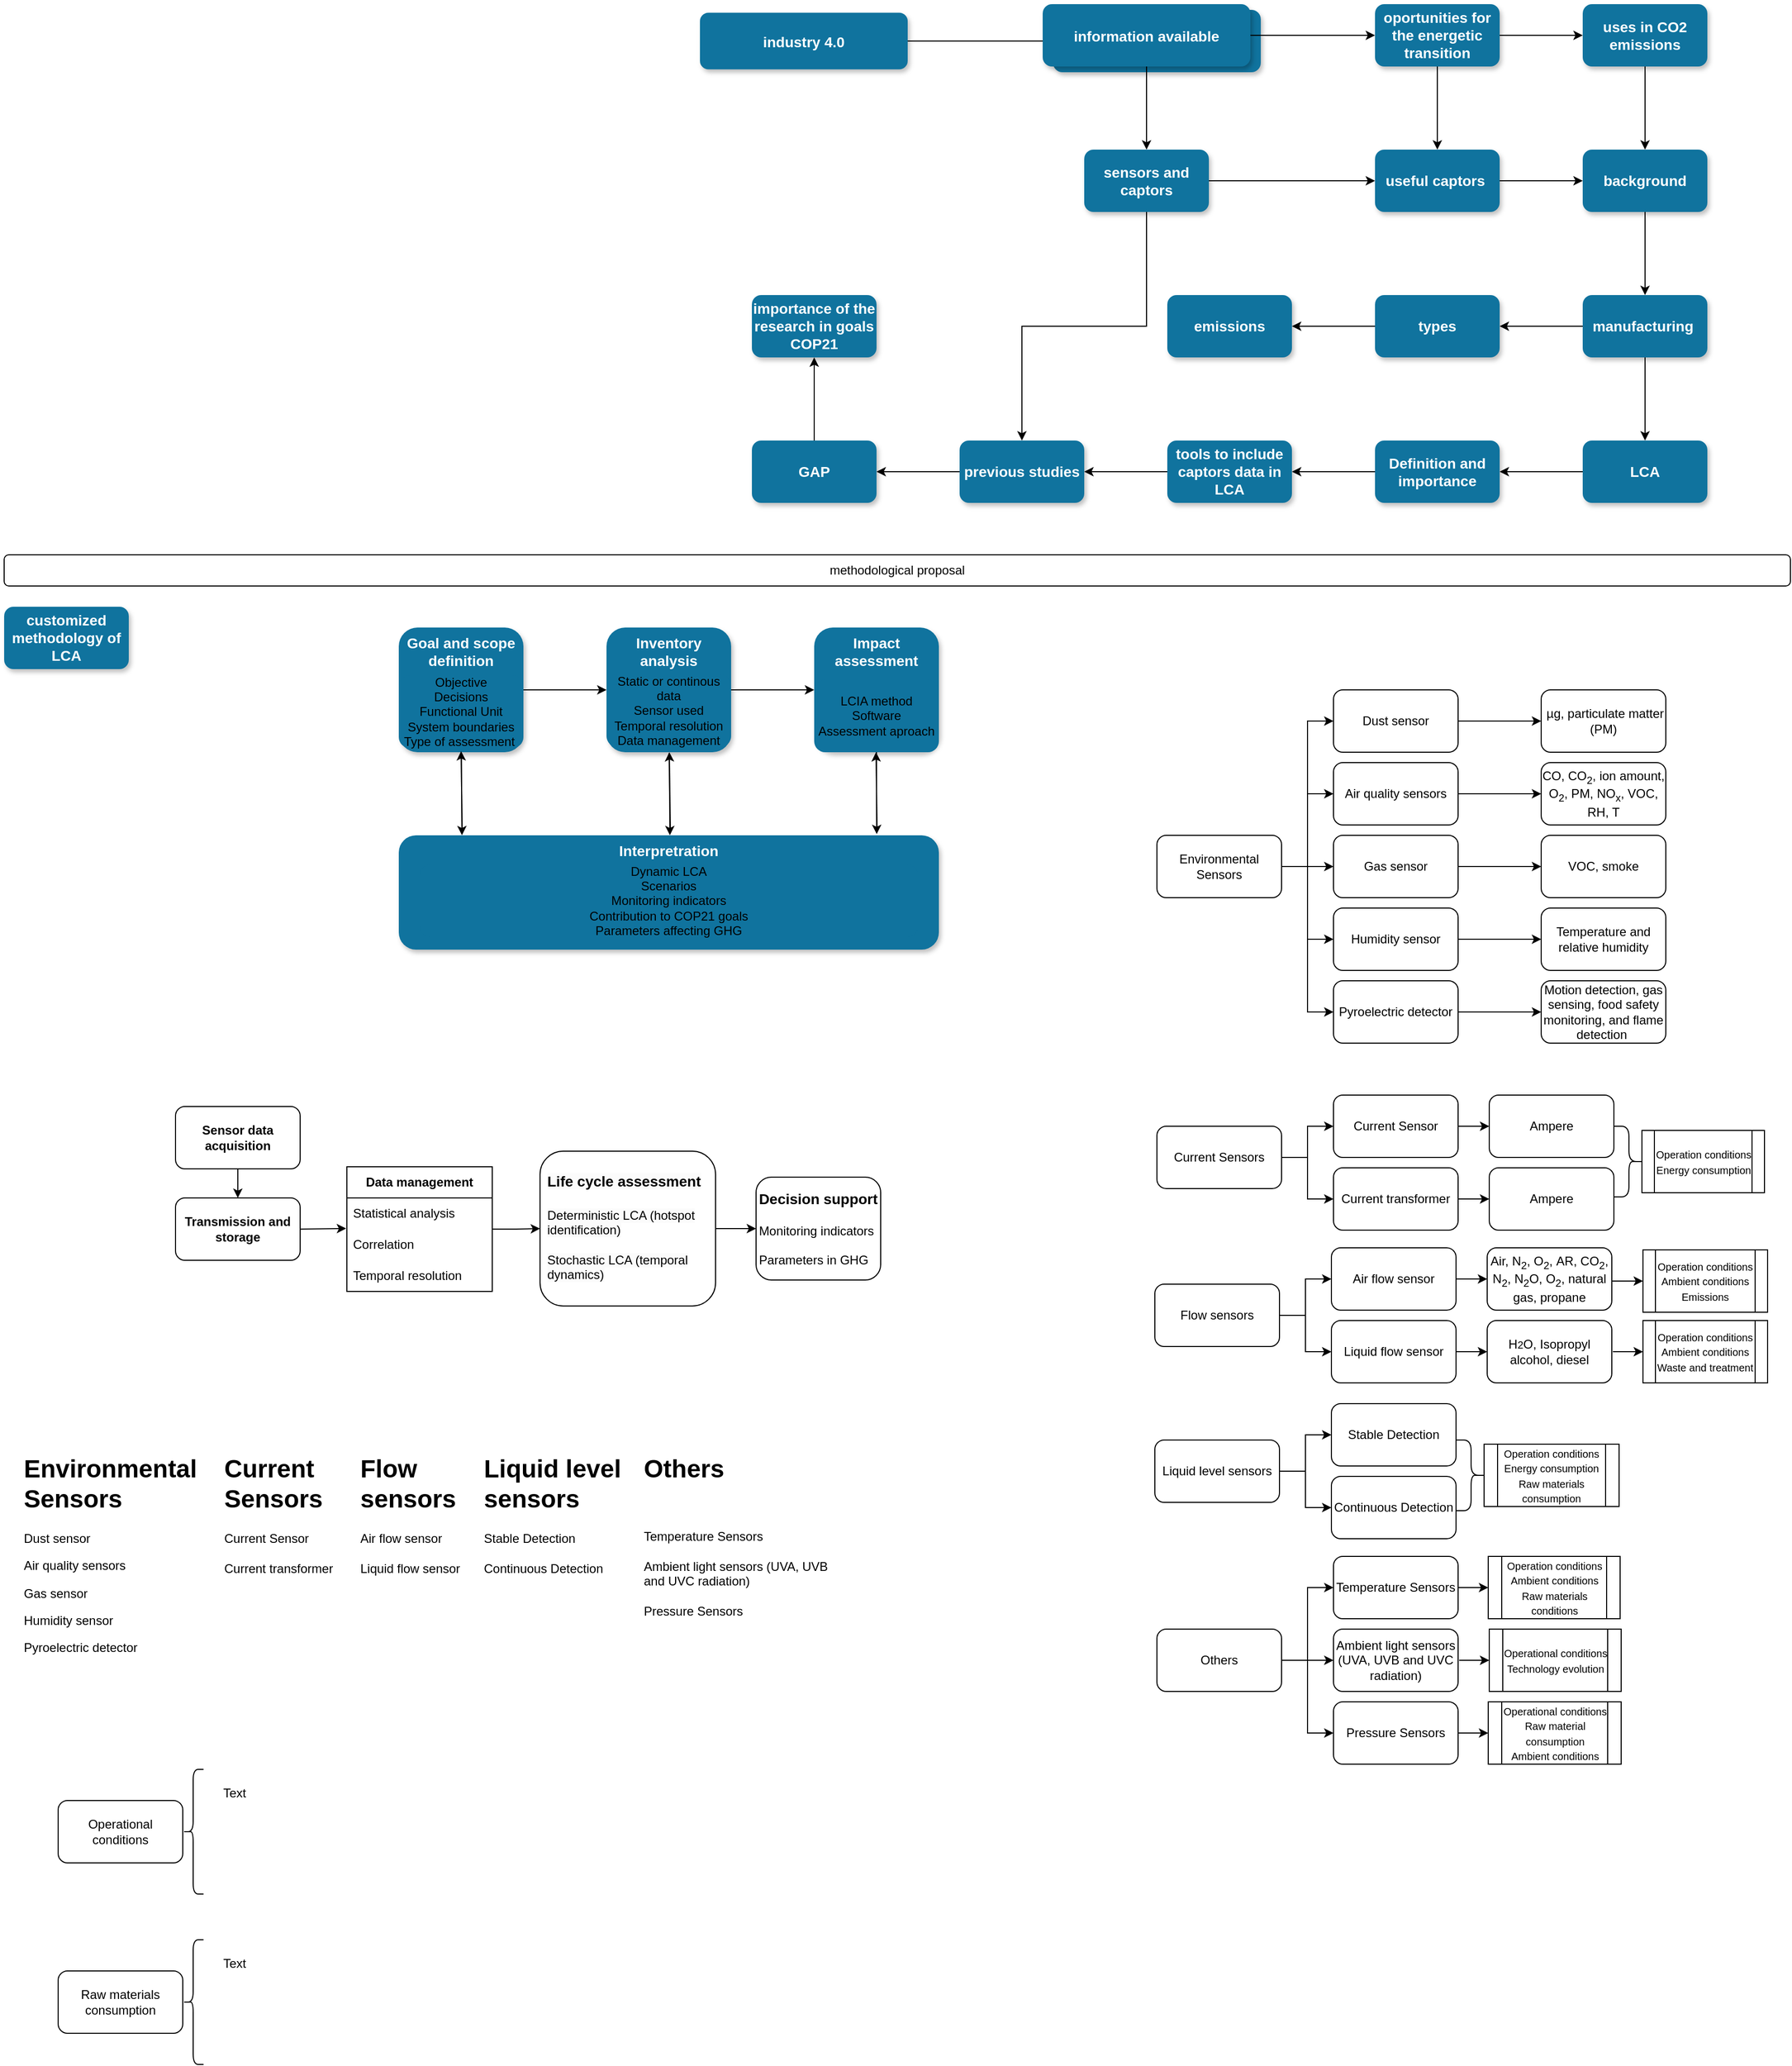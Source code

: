 <mxfile version="24.4.10" type="github">
  <diagram name="Page-1" id="97916047-d0de-89f5-080d-49f4d83e522f">
    <mxGraphModel dx="637" dy="419" grid="0" gridSize="10" guides="1" tooltips="1" connect="1" arrows="1" fold="1" page="1" pageScale="1.5" pageWidth="1169" pageHeight="827" background="none" math="0" shadow="0">
      <root>
        <mxCell id="0" />
        <mxCell id="1" parent="0" />
        <mxCell id="fbcTrvkVfhGKrqNwZErR-55" style="edgeStyle=orthogonalEdgeStyle;rounded=0;orthogonalLoop=1;jettySize=auto;html=1;entryX=0;entryY=0.5;entryDx=0;entryDy=0;" parent="1" source="2" target="7" edge="1">
          <mxGeometry relative="1" as="geometry" />
        </mxCell>
        <mxCell id="2" value="industry 4.0" style="rounded=1;fillColor=#10739E;strokeColor=none;shadow=1;gradientColor=none;fontStyle=1;fontColor=#FFFFFF;fontSize=14;" parent="1" vertex="1">
          <mxGeometry x="680" y="208.25" width="200" height="54.5" as="geometry" />
        </mxCell>
        <mxCell id="7" value="energetic transition" style="rounded=1;fillColor=#10739E;strokeColor=none;shadow=1;gradientColor=none;fontStyle=1;fontColor=#FFFFFF;fontSize=14;" parent="1" vertex="1">
          <mxGeometry x="1020" y="205.5" width="200" height="60" as="geometry" />
        </mxCell>
        <mxCell id="fbcTrvkVfhGKrqNwZErR-58" value="" style="edgeStyle=orthogonalEdgeStyle;rounded=0;orthogonalLoop=1;jettySize=auto;html=1;" parent="1" source="fbcTrvkVfhGKrqNwZErR-56" target="fbcTrvkVfhGKrqNwZErR-57" edge="1">
          <mxGeometry relative="1" as="geometry" />
        </mxCell>
        <mxCell id="fbcTrvkVfhGKrqNwZErR-64" value="" style="edgeStyle=orthogonalEdgeStyle;rounded=0;orthogonalLoop=1;jettySize=auto;html=1;" parent="1" source="fbcTrvkVfhGKrqNwZErR-56" target="fbcTrvkVfhGKrqNwZErR-63" edge="1">
          <mxGeometry relative="1" as="geometry" />
        </mxCell>
        <mxCell id="fbcTrvkVfhGKrqNwZErR-56" value="information available" style="rounded=1;fillColor=#10739E;strokeColor=none;shadow=1;gradientColor=none;fontStyle=1;fontColor=#FFFFFF;fontSize=14;" parent="1" vertex="1">
          <mxGeometry x="1010" y="200" width="200" height="60" as="geometry" />
        </mxCell>
        <mxCell id="fbcTrvkVfhGKrqNwZErR-60" value="" style="edgeStyle=orthogonalEdgeStyle;rounded=0;orthogonalLoop=1;jettySize=auto;html=1;" parent="1" source="fbcTrvkVfhGKrqNwZErR-57" target="fbcTrvkVfhGKrqNwZErR-59" edge="1">
          <mxGeometry relative="1" as="geometry" />
        </mxCell>
        <mxCell id="fbcTrvkVfhGKrqNwZErR-67" value="" style="edgeStyle=orthogonalEdgeStyle;rounded=0;orthogonalLoop=1;jettySize=auto;html=1;" parent="1" source="fbcTrvkVfhGKrqNwZErR-57" target="fbcTrvkVfhGKrqNwZErR-65" edge="1">
          <mxGeometry relative="1" as="geometry" />
        </mxCell>
        <mxCell id="fbcTrvkVfhGKrqNwZErR-57" value="oportunities for the energetic transition" style="whiteSpace=wrap;html=1;fontSize=14;fillColor=#10739E;strokeColor=none;fontColor=#FFFFFF;rounded=1;shadow=1;gradientColor=none;fontStyle=1;" parent="1" vertex="1">
          <mxGeometry x="1330" y="200" width="120" height="60" as="geometry" />
        </mxCell>
        <mxCell id="fbcTrvkVfhGKrqNwZErR-69" value="" style="edgeStyle=orthogonalEdgeStyle;rounded=0;orthogonalLoop=1;jettySize=auto;html=1;" parent="1" source="fbcTrvkVfhGKrqNwZErR-59" target="fbcTrvkVfhGKrqNwZErR-68" edge="1">
          <mxGeometry relative="1" as="geometry" />
        </mxCell>
        <mxCell id="fbcTrvkVfhGKrqNwZErR-59" value="uses in CO2 emissions" style="whiteSpace=wrap;html=1;fontSize=14;fillColor=#10739E;strokeColor=none;fontColor=#FFFFFF;rounded=1;shadow=1;gradientColor=none;fontStyle=1;" parent="1" vertex="1">
          <mxGeometry x="1530" y="200" width="120" height="60" as="geometry" />
        </mxCell>
        <mxCell id="fbcTrvkVfhGKrqNwZErR-66" value="" style="edgeStyle=orthogonalEdgeStyle;rounded=0;orthogonalLoop=1;jettySize=auto;html=1;" parent="1" source="fbcTrvkVfhGKrqNwZErR-63" target="fbcTrvkVfhGKrqNwZErR-65" edge="1">
          <mxGeometry relative="1" as="geometry" />
        </mxCell>
        <mxCell id="fbcTrvkVfhGKrqNwZErR-85" style="edgeStyle=orthogonalEdgeStyle;rounded=0;orthogonalLoop=1;jettySize=auto;html=1;" parent="1" source="fbcTrvkVfhGKrqNwZErR-63" target="fbcTrvkVfhGKrqNwZErR-83" edge="1">
          <mxGeometry relative="1" as="geometry" />
        </mxCell>
        <mxCell id="fbcTrvkVfhGKrqNwZErR-63" value="sensors and captors" style="rounded=1;whiteSpace=wrap;html=1;fontSize=14;fillColor=#10739E;strokeColor=none;fontColor=#FFFFFF;shadow=1;gradientColor=none;fontStyle=1;" parent="1" vertex="1">
          <mxGeometry x="1050" y="340" width="120" height="60" as="geometry" />
        </mxCell>
        <mxCell id="fbcTrvkVfhGKrqNwZErR-70" value="" style="edgeStyle=orthogonalEdgeStyle;rounded=0;orthogonalLoop=1;jettySize=auto;html=1;" parent="1" source="fbcTrvkVfhGKrqNwZErR-65" target="fbcTrvkVfhGKrqNwZErR-68" edge="1">
          <mxGeometry relative="1" as="geometry" />
        </mxCell>
        <mxCell id="fbcTrvkVfhGKrqNwZErR-65" value="useful captors&amp;nbsp;" style="whiteSpace=wrap;html=1;fontSize=14;fillColor=#10739E;strokeColor=none;fontColor=#FFFFFF;rounded=1;shadow=1;gradientColor=none;fontStyle=1;" parent="1" vertex="1">
          <mxGeometry x="1330" y="340" width="120" height="60" as="geometry" />
        </mxCell>
        <mxCell id="fbcTrvkVfhGKrqNwZErR-72" value="" style="edgeStyle=orthogonalEdgeStyle;rounded=0;orthogonalLoop=1;jettySize=auto;html=1;" parent="1" source="fbcTrvkVfhGKrqNwZErR-68" target="fbcTrvkVfhGKrqNwZErR-71" edge="1">
          <mxGeometry relative="1" as="geometry" />
        </mxCell>
        <mxCell id="fbcTrvkVfhGKrqNwZErR-68" value="background" style="shape=process;whiteSpace=wrap;html=1;backgroundOutline=1;fontSize=14;fillColor=#10739E;strokeColor=none;fontColor=#FFFFFF;rounded=1;shadow=1;gradientColor=none;fontStyle=1;" parent="1" vertex="1">
          <mxGeometry x="1530" y="340" width="120" height="60" as="geometry" />
        </mxCell>
        <mxCell id="fbcTrvkVfhGKrqNwZErR-74" value="" style="edgeStyle=orthogonalEdgeStyle;rounded=0;orthogonalLoop=1;jettySize=auto;html=1;" parent="1" source="fbcTrvkVfhGKrqNwZErR-71" target="fbcTrvkVfhGKrqNwZErR-73" edge="1">
          <mxGeometry relative="1" as="geometry" />
        </mxCell>
        <mxCell id="fbcTrvkVfhGKrqNwZErR-78" value="" style="edgeStyle=orthogonalEdgeStyle;rounded=0;orthogonalLoop=1;jettySize=auto;html=1;" parent="1" source="fbcTrvkVfhGKrqNwZErR-71" target="fbcTrvkVfhGKrqNwZErR-77" edge="1">
          <mxGeometry relative="1" as="geometry" />
        </mxCell>
        <mxCell id="fbcTrvkVfhGKrqNwZErR-71" value="manufacturing&amp;nbsp;" style="rounded=1;whiteSpace=wrap;html=1;fontSize=14;fillColor=#10739E;strokeColor=none;fontColor=#FFFFFF;shadow=1;gradientColor=none;fontStyle=1;" parent="1" vertex="1">
          <mxGeometry x="1530" y="480" width="120" height="60" as="geometry" />
        </mxCell>
        <mxCell id="fbcTrvkVfhGKrqNwZErR-76" value="" style="edgeStyle=orthogonalEdgeStyle;rounded=0;orthogonalLoop=1;jettySize=auto;html=1;" parent="1" source="fbcTrvkVfhGKrqNwZErR-73" target="fbcTrvkVfhGKrqNwZErR-75" edge="1">
          <mxGeometry relative="1" as="geometry" />
        </mxCell>
        <mxCell id="fbcTrvkVfhGKrqNwZErR-73" value="types" style="whiteSpace=wrap;html=1;fontSize=14;fillColor=#10739E;strokeColor=none;fontColor=#FFFFFF;rounded=1;shadow=1;gradientColor=none;fontStyle=1;" parent="1" vertex="1">
          <mxGeometry x="1330" y="480" width="120" height="60" as="geometry" />
        </mxCell>
        <mxCell id="fbcTrvkVfhGKrqNwZErR-75" value="emissions" style="whiteSpace=wrap;html=1;fontSize=14;fillColor=#10739E;strokeColor=none;fontColor=#FFFFFF;rounded=1;shadow=1;gradientColor=none;fontStyle=1;" parent="1" vertex="1">
          <mxGeometry x="1130" y="480" width="120" height="60" as="geometry" />
        </mxCell>
        <mxCell id="fbcTrvkVfhGKrqNwZErR-80" value="" style="edgeStyle=orthogonalEdgeStyle;rounded=0;orthogonalLoop=1;jettySize=auto;html=1;" parent="1" source="fbcTrvkVfhGKrqNwZErR-77" target="fbcTrvkVfhGKrqNwZErR-79" edge="1">
          <mxGeometry relative="1" as="geometry" />
        </mxCell>
        <mxCell id="fbcTrvkVfhGKrqNwZErR-77" value="LCA" style="whiteSpace=wrap;html=1;fontSize=14;fillColor=#10739E;strokeColor=none;fontColor=#FFFFFF;rounded=1;shadow=1;gradientColor=none;fontStyle=1;" parent="1" vertex="1">
          <mxGeometry x="1530" y="620" width="120" height="60" as="geometry" />
        </mxCell>
        <mxCell id="fbcTrvkVfhGKrqNwZErR-82" value="" style="edgeStyle=orthogonalEdgeStyle;rounded=0;orthogonalLoop=1;jettySize=auto;html=1;" parent="1" source="fbcTrvkVfhGKrqNwZErR-79" target="fbcTrvkVfhGKrqNwZErR-81" edge="1">
          <mxGeometry relative="1" as="geometry" />
        </mxCell>
        <mxCell id="fbcTrvkVfhGKrqNwZErR-79" value="Definition and importance" style="whiteSpace=wrap;html=1;fontSize=14;fillColor=#10739E;strokeColor=none;fontColor=#FFFFFF;rounded=1;shadow=1;gradientColor=none;fontStyle=1;" parent="1" vertex="1">
          <mxGeometry x="1330" y="620" width="120" height="60" as="geometry" />
        </mxCell>
        <mxCell id="fbcTrvkVfhGKrqNwZErR-84" value="" style="edgeStyle=orthogonalEdgeStyle;rounded=0;orthogonalLoop=1;jettySize=auto;html=1;" parent="1" source="fbcTrvkVfhGKrqNwZErR-81" target="fbcTrvkVfhGKrqNwZErR-83" edge="1">
          <mxGeometry relative="1" as="geometry" />
        </mxCell>
        <mxCell id="fbcTrvkVfhGKrqNwZErR-81" value="tools to include captors data in LCA" style="whiteSpace=wrap;html=1;fontSize=14;fillColor=#10739E;strokeColor=none;fontColor=#FFFFFF;rounded=1;shadow=1;gradientColor=none;fontStyle=1;" parent="1" vertex="1">
          <mxGeometry x="1130" y="620" width="120" height="60" as="geometry" />
        </mxCell>
        <mxCell id="fbcTrvkVfhGKrqNwZErR-87" value="" style="edgeStyle=orthogonalEdgeStyle;rounded=0;orthogonalLoop=1;jettySize=auto;html=1;" parent="1" source="fbcTrvkVfhGKrqNwZErR-83" target="fbcTrvkVfhGKrqNwZErR-86" edge="1">
          <mxGeometry relative="1" as="geometry" />
        </mxCell>
        <mxCell id="fbcTrvkVfhGKrqNwZErR-83" value="previous studies" style="whiteSpace=wrap;html=1;fontSize=14;fillColor=#10739E;strokeColor=none;fontColor=#FFFFFF;rounded=1;shadow=1;gradientColor=none;fontStyle=1;" parent="1" vertex="1">
          <mxGeometry x="930" y="620" width="120" height="60" as="geometry" />
        </mxCell>
        <mxCell id="fbcTrvkVfhGKrqNwZErR-99" value="" style="edgeStyle=orthogonalEdgeStyle;rounded=0;orthogonalLoop=1;jettySize=auto;html=1;" parent="1" source="fbcTrvkVfhGKrqNwZErR-86" target="fbcTrvkVfhGKrqNwZErR-98" edge="1">
          <mxGeometry relative="1" as="geometry" />
        </mxCell>
        <mxCell id="fbcTrvkVfhGKrqNwZErR-86" value="GAP" style="whiteSpace=wrap;html=1;fontSize=14;fillColor=#10739E;strokeColor=none;fontColor=#FFFFFF;rounded=1;shadow=1;gradientColor=none;fontStyle=1;" parent="1" vertex="1">
          <mxGeometry x="730" y="620" width="120" height="60" as="geometry" />
        </mxCell>
        <mxCell id="fbcTrvkVfhGKrqNwZErR-88" value="methodological proposal" style="rounded=1;whiteSpace=wrap;html=1;" parent="1" vertex="1">
          <mxGeometry x="10" y="730" width="1720" height="30" as="geometry" />
        </mxCell>
        <mxCell id="fbcTrvkVfhGKrqNwZErR-89" value="customized methodology of LCA" style="whiteSpace=wrap;html=1;fontSize=14;fillColor=#10739E;strokeColor=none;fontColor=#FFFFFF;rounded=1;shadow=1;gradientColor=none;fontStyle=1;" parent="1" vertex="1">
          <mxGeometry x="10" y="780" width="120" height="60" as="geometry" />
        </mxCell>
        <mxCell id="fbcTrvkVfhGKrqNwZErR-93" value="" style="edgeStyle=orthogonalEdgeStyle;rounded=0;orthogonalLoop=1;jettySize=auto;html=1;" parent="1" source="fbcTrvkVfhGKrqNwZErR-90" target="fbcTrvkVfhGKrqNwZErR-92" edge="1">
          <mxGeometry relative="1" as="geometry" />
        </mxCell>
        <mxCell id="fbcTrvkVfhGKrqNwZErR-90" value="Goal and scope definition" style="whiteSpace=wrap;html=1;fontSize=14;fillColor=#10739E;strokeColor=none;fontColor=#FFFFFF;rounded=1;shadow=1;gradientColor=none;fontStyle=1;verticalAlign=top;" parent="1" vertex="1">
          <mxGeometry x="390" y="800" width="120" height="120" as="geometry" />
        </mxCell>
        <mxCell id="3aAZu7dUHR4QQYJVrL25-8" value="" style="edgeStyle=orthogonalEdgeStyle;rounded=0;orthogonalLoop=1;jettySize=auto;html=1;" parent="1" source="fbcTrvkVfhGKrqNwZErR-92" target="3aAZu7dUHR4QQYJVrL25-7" edge="1">
          <mxGeometry relative="1" as="geometry" />
        </mxCell>
        <mxCell id="fbcTrvkVfhGKrqNwZErR-92" value="Inventory analysis" style="whiteSpace=wrap;html=1;fontSize=14;fillColor=#10739E;strokeColor=none;fontColor=#FFFFFF;rounded=1;shadow=1;gradientColor=none;fontStyle=1;verticalAlign=top;" parent="1" vertex="1">
          <mxGeometry x="590" y="800" width="120" height="120" as="geometry" />
        </mxCell>
        <mxCell id="fbcTrvkVfhGKrqNwZErR-98" value="importance of the research in goals COP21" style="whiteSpace=wrap;html=1;fontSize=14;fillColor=#10739E;strokeColor=none;fontColor=#FFFFFF;rounded=1;shadow=1;gradientColor=none;fontStyle=1;" parent="1" vertex="1">
          <mxGeometry x="730" y="480" width="120" height="60" as="geometry" />
        </mxCell>
        <mxCell id="3aAZu7dUHR4QQYJVrL25-10" value="" style="edgeStyle=orthogonalEdgeStyle;rounded=0;orthogonalLoop=1;jettySize=auto;html=1;entryX=0.885;entryY=-0.011;entryDx=0;entryDy=0;entryPerimeter=0;" parent="1" source="3aAZu7dUHR4QQYJVrL25-7" target="3aAZu7dUHR4QQYJVrL25-9" edge="1">
          <mxGeometry relative="1" as="geometry" />
        </mxCell>
        <mxCell id="3aAZu7dUHR4QQYJVrL25-7" value="Impact assessment" style="whiteSpace=wrap;html=1;fontSize=14;fillColor=#10739E;strokeColor=none;fontColor=#FFFFFF;rounded=1;shadow=1;gradientColor=none;fontStyle=1;verticalAlign=top;" parent="1" vertex="1">
          <mxGeometry x="790" y="800" width="120" height="120" as="geometry" />
        </mxCell>
        <mxCell id="3aAZu7dUHR4QQYJVrL25-9" value="Interpretration" style="whiteSpace=wrap;html=1;fontSize=14;fillColor=#10739E;strokeColor=none;fontColor=#FFFFFF;rounded=1;shadow=1;gradientColor=none;fontStyle=1;horizontal=1;verticalAlign=top;" parent="1" vertex="1">
          <mxGeometry x="390" y="1000" width="520" height="110" as="geometry" />
        </mxCell>
        <mxCell id="3aAZu7dUHR4QQYJVrL25-11" value="" style="edgeStyle=orthogonalEdgeStyle;rounded=0;orthogonalLoop=1;jettySize=auto;html=1;entryX=0.502;entryY=-0.001;entryDx=0;entryDy=0;entryPerimeter=0;" parent="1" target="3aAZu7dUHR4QQYJVrL25-9" edge="1">
          <mxGeometry relative="1" as="geometry">
            <mxPoint x="650.25" y="921" as="sourcePoint" />
            <mxPoint x="649.25" y="1000" as="targetPoint" />
          </mxGeometry>
        </mxCell>
        <mxCell id="3aAZu7dUHR4QQYJVrL25-12" value="" style="edgeStyle=orthogonalEdgeStyle;rounded=0;orthogonalLoop=1;jettySize=auto;html=1;entryX=0.117;entryY=-0.001;entryDx=0;entryDy=0;entryPerimeter=0;" parent="1" target="3aAZu7dUHR4QQYJVrL25-9" edge="1">
          <mxGeometry relative="1" as="geometry">
            <mxPoint x="450.25" y="921" as="sourcePoint" />
            <mxPoint x="449.25" y="1000" as="targetPoint" />
          </mxGeometry>
        </mxCell>
        <mxCell id="3aAZu7dUHR4QQYJVrL25-14" value="" style="endArrow=classic;html=1;rounded=0;" parent="1" edge="1">
          <mxGeometry width="50" height="50" relative="1" as="geometry">
            <mxPoint x="451" y="994" as="sourcePoint" />
            <mxPoint x="450" y="919" as="targetPoint" />
          </mxGeometry>
        </mxCell>
        <mxCell id="3aAZu7dUHR4QQYJVrL25-15" value="" style="endArrow=classic;html=1;rounded=0;" parent="1" edge="1">
          <mxGeometry width="50" height="50" relative="1" as="geometry">
            <mxPoint x="651.5" y="995" as="sourcePoint" />
            <mxPoint x="650.5" y="920" as="targetPoint" />
          </mxGeometry>
        </mxCell>
        <mxCell id="3aAZu7dUHR4QQYJVrL25-16" value="" style="endArrow=classic;html=1;rounded=0;" parent="1" edge="1">
          <mxGeometry width="50" height="50" relative="1" as="geometry">
            <mxPoint x="850.5" y="995" as="sourcePoint" />
            <mxPoint x="849.5" y="920" as="targetPoint" />
          </mxGeometry>
        </mxCell>
        <mxCell id="3aAZu7dUHR4QQYJVrL25-17" value="Objective&lt;br&gt;Decisions&lt;br&gt;Functional Unit&lt;br&gt;System boundaries&lt;br&gt;Type of assessment&amp;nbsp;" style="rounded=1;whiteSpace=wrap;html=1;fillColor=#10739E;strokeColor=none;" parent="1" vertex="1">
          <mxGeometry x="390" y="846" width="120" height="70" as="geometry" />
        </mxCell>
        <mxCell id="3aAZu7dUHR4QQYJVrL25-19" value="Static or continous data&lt;br&gt;Sensor used&lt;br&gt;Temporal resolution&lt;br&gt;Data management" style="rounded=1;whiteSpace=wrap;html=1;fillColor=#10739E;strokeColor=none;" parent="1" vertex="1">
          <mxGeometry x="590" y="845" width="120" height="70" as="geometry" />
        </mxCell>
        <mxCell id="3aAZu7dUHR4QQYJVrL25-20" value="LCIA method&lt;br&gt;Software&lt;br&gt;Assessment aproach" style="rounded=1;whiteSpace=wrap;html=1;fillColor=#10739E;strokeColor=none;" parent="1" vertex="1">
          <mxGeometry x="790" y="850" width="120" height="70" as="geometry" />
        </mxCell>
        <mxCell id="3aAZu7dUHR4QQYJVrL25-21" value="Dynamic LCA&lt;br&gt;Scenarios&lt;br&gt;Monitoring indicators&lt;br&gt;Contribution to COP21 goals&lt;br&gt;Parameters affecting GHG" style="rounded=1;whiteSpace=wrap;html=1;fillColor=#10739E;strokeColor=none;" parent="1" vertex="1">
          <mxGeometry x="410" y="1028" width="480" height="70" as="geometry" />
        </mxCell>
        <mxCell id="3aAZu7dUHR4QQYJVrL25-24" value="" style="edgeStyle=orthogonalEdgeStyle;rounded=0;orthogonalLoop=1;jettySize=auto;html=1;entryX=0;entryY=0.5;entryDx=0;entryDy=0;" parent="1" source="3aAZu7dUHR4QQYJVrL25-22" target="3aAZu7dUHR4QQYJVrL25-25" edge="1">
          <mxGeometry relative="1" as="geometry">
            <mxPoint x="1270" y="1000" as="targetPoint" />
          </mxGeometry>
        </mxCell>
        <mxCell id="3aAZu7dUHR4QQYJVrL25-29" style="edgeStyle=orthogonalEdgeStyle;rounded=0;orthogonalLoop=1;jettySize=auto;html=1;entryX=0;entryY=0.5;entryDx=0;entryDy=0;" parent="1" source="3aAZu7dUHR4QQYJVrL25-22" target="3aAZu7dUHR4QQYJVrL25-23" edge="1">
          <mxGeometry relative="1" as="geometry" />
        </mxCell>
        <mxCell id="3aAZu7dUHR4QQYJVrL25-30" style="edgeStyle=orthogonalEdgeStyle;rounded=0;orthogonalLoop=1;jettySize=auto;html=1;" parent="1" source="3aAZu7dUHR4QQYJVrL25-22" target="3aAZu7dUHR4QQYJVrL25-26" edge="1">
          <mxGeometry relative="1" as="geometry" />
        </mxCell>
        <mxCell id="3aAZu7dUHR4QQYJVrL25-31" style="edgeStyle=orthogonalEdgeStyle;rounded=0;orthogonalLoop=1;jettySize=auto;html=1;entryX=0;entryY=0.5;entryDx=0;entryDy=0;" parent="1" source="3aAZu7dUHR4QQYJVrL25-22" target="3aAZu7dUHR4QQYJVrL25-27" edge="1">
          <mxGeometry relative="1" as="geometry" />
        </mxCell>
        <mxCell id="3aAZu7dUHR4QQYJVrL25-32" style="edgeStyle=orthogonalEdgeStyle;rounded=0;orthogonalLoop=1;jettySize=auto;html=1;entryX=0;entryY=0.5;entryDx=0;entryDy=0;" parent="1" source="3aAZu7dUHR4QQYJVrL25-22" target="3aAZu7dUHR4QQYJVrL25-28" edge="1">
          <mxGeometry relative="1" as="geometry" />
        </mxCell>
        <mxCell id="3aAZu7dUHR4QQYJVrL25-22" value="Environmental Sensors" style="rounded=1;whiteSpace=wrap;html=1;" parent="1" vertex="1">
          <mxGeometry x="1120" y="1000" width="120" height="60" as="geometry" />
        </mxCell>
        <mxCell id="3aAZu7dUHR4QQYJVrL25-36" value="" style="edgeStyle=orthogonalEdgeStyle;rounded=0;orthogonalLoop=1;jettySize=auto;html=1;" parent="1" source="3aAZu7dUHR4QQYJVrL25-23" target="3aAZu7dUHR4QQYJVrL25-35" edge="1">
          <mxGeometry relative="1" as="geometry" />
        </mxCell>
        <mxCell id="3aAZu7dUHR4QQYJVrL25-23" value="Air quality sensors" style="whiteSpace=wrap;html=1;rounded=1;" parent="1" vertex="1">
          <mxGeometry x="1290" y="930" width="120" height="60" as="geometry" />
        </mxCell>
        <mxCell id="3aAZu7dUHR4QQYJVrL25-34" value="" style="edgeStyle=orthogonalEdgeStyle;rounded=0;orthogonalLoop=1;jettySize=auto;html=1;" parent="1" source="3aAZu7dUHR4QQYJVrL25-25" target="3aAZu7dUHR4QQYJVrL25-33" edge="1">
          <mxGeometry relative="1" as="geometry" />
        </mxCell>
        <mxCell id="3aAZu7dUHR4QQYJVrL25-25" value="Dust sensor" style="whiteSpace=wrap;html=1;rounded=1;" parent="1" vertex="1">
          <mxGeometry x="1290" y="860" width="120" height="60" as="geometry" />
        </mxCell>
        <mxCell id="3aAZu7dUHR4QQYJVrL25-39" value="" style="edgeStyle=orthogonalEdgeStyle;rounded=0;orthogonalLoop=1;jettySize=auto;html=1;" parent="1" source="3aAZu7dUHR4QQYJVrL25-26" target="3aAZu7dUHR4QQYJVrL25-37" edge="1">
          <mxGeometry relative="1" as="geometry" />
        </mxCell>
        <mxCell id="3aAZu7dUHR4QQYJVrL25-26" value="Gas sensor" style="whiteSpace=wrap;html=1;rounded=1;" parent="1" vertex="1">
          <mxGeometry x="1290" y="1000" width="120" height="60" as="geometry" />
        </mxCell>
        <mxCell id="3aAZu7dUHR4QQYJVrL25-40" value="" style="edgeStyle=orthogonalEdgeStyle;rounded=0;orthogonalLoop=1;jettySize=auto;html=1;" parent="1" source="3aAZu7dUHR4QQYJVrL25-27" target="3aAZu7dUHR4QQYJVrL25-38" edge="1">
          <mxGeometry relative="1" as="geometry" />
        </mxCell>
        <mxCell id="3aAZu7dUHR4QQYJVrL25-27" value="Humidity sensor" style="whiteSpace=wrap;html=1;rounded=1;" parent="1" vertex="1">
          <mxGeometry x="1290" y="1070" width="120" height="60" as="geometry" />
        </mxCell>
        <mxCell id="3aAZu7dUHR4QQYJVrL25-42" value="" style="edgeStyle=orthogonalEdgeStyle;rounded=0;orthogonalLoop=1;jettySize=auto;html=1;" parent="1" source="3aAZu7dUHR4QQYJVrL25-28" target="3aAZu7dUHR4QQYJVrL25-41" edge="1">
          <mxGeometry relative="1" as="geometry" />
        </mxCell>
        <mxCell id="3aAZu7dUHR4QQYJVrL25-28" value="Pyroelectric detector" style="whiteSpace=wrap;html=1;rounded=1;" parent="1" vertex="1">
          <mxGeometry x="1290" y="1140" width="120" height="60" as="geometry" />
        </mxCell>
        <mxCell id="3aAZu7dUHR4QQYJVrL25-33" value="&amp;nbsp;µg, particulate matter (PM)" style="whiteSpace=wrap;html=1;rounded=1;" parent="1" vertex="1">
          <mxGeometry x="1490" y="860" width="120" height="60" as="geometry" />
        </mxCell>
        <mxCell id="3aAZu7dUHR4QQYJVrL25-35" value="CO, CO&lt;sub&gt;2&lt;/sub&gt;, ion amount, O&lt;sub&gt;2&lt;/sub&gt;,&amp;nbsp;PM, NO&lt;sub&gt;x&lt;/sub&gt;, VOC, RH, T" style="whiteSpace=wrap;html=1;rounded=1;" parent="1" vertex="1">
          <mxGeometry x="1490" y="930" width="120" height="60" as="geometry" />
        </mxCell>
        <mxCell id="3aAZu7dUHR4QQYJVrL25-37" value="VOC, smoke" style="whiteSpace=wrap;html=1;rounded=1;" parent="1" vertex="1">
          <mxGeometry x="1490" y="1000" width="120" height="60" as="geometry" />
        </mxCell>
        <mxCell id="3aAZu7dUHR4QQYJVrL25-38" value="Temperature and relative humidity" style="whiteSpace=wrap;html=1;rounded=1;" parent="1" vertex="1">
          <mxGeometry x="1490" y="1070" width="120" height="60" as="geometry" />
        </mxCell>
        <mxCell id="3aAZu7dUHR4QQYJVrL25-41" value="Motion detection, gas sensing, food safety monitoring, and flame detection&amp;nbsp;" style="whiteSpace=wrap;html=1;rounded=1;" parent="1" vertex="1">
          <mxGeometry x="1490" y="1140" width="120" height="60" as="geometry" />
        </mxCell>
        <mxCell id="3aAZu7dUHR4QQYJVrL25-47" value="" style="edgeStyle=orthogonalEdgeStyle;rounded=0;orthogonalLoop=1;jettySize=auto;html=1;" parent="1" source="3aAZu7dUHR4QQYJVrL25-44" target="3aAZu7dUHR4QQYJVrL25-46" edge="1">
          <mxGeometry relative="1" as="geometry" />
        </mxCell>
        <mxCell id="3aAZu7dUHR4QQYJVrL25-48" style="edgeStyle=orthogonalEdgeStyle;rounded=0;orthogonalLoop=1;jettySize=auto;html=1;entryX=0;entryY=0.5;entryDx=0;entryDy=0;" parent="1" source="3aAZu7dUHR4QQYJVrL25-44" target="3aAZu7dUHR4QQYJVrL25-45" edge="1">
          <mxGeometry relative="1" as="geometry" />
        </mxCell>
        <mxCell id="3aAZu7dUHR4QQYJVrL25-44" value="Current Sensors" style="rounded=1;whiteSpace=wrap;html=1;" parent="1" vertex="1">
          <mxGeometry x="1120" y="1280" width="120" height="60" as="geometry" />
        </mxCell>
        <mxCell id="3aAZu7dUHR4QQYJVrL25-52" value="" style="edgeStyle=orthogonalEdgeStyle;rounded=0;orthogonalLoop=1;jettySize=auto;html=1;" parent="1" source="3aAZu7dUHR4QQYJVrL25-45" target="3aAZu7dUHR4QQYJVrL25-51" edge="1">
          <mxGeometry relative="1" as="geometry" />
        </mxCell>
        <mxCell id="3aAZu7dUHR4QQYJVrL25-45" value="Current transformer" style="whiteSpace=wrap;html=1;rounded=1;" parent="1" vertex="1">
          <mxGeometry x="1290" y="1320" width="120" height="60" as="geometry" />
        </mxCell>
        <mxCell id="3aAZu7dUHR4QQYJVrL25-50" value="" style="edgeStyle=orthogonalEdgeStyle;rounded=0;orthogonalLoop=1;jettySize=auto;html=1;" parent="1" source="3aAZu7dUHR4QQYJVrL25-46" target="3aAZu7dUHR4QQYJVrL25-49" edge="1">
          <mxGeometry relative="1" as="geometry" />
        </mxCell>
        <mxCell id="3aAZu7dUHR4QQYJVrL25-46" value="Current Sensor" style="whiteSpace=wrap;html=1;rounded=1;" parent="1" vertex="1">
          <mxGeometry x="1290" y="1250" width="120" height="60" as="geometry" />
        </mxCell>
        <mxCell id="3aAZu7dUHR4QQYJVrL25-49" value="Ampere" style="whiteSpace=wrap;html=1;rounded=1;" parent="1" vertex="1">
          <mxGeometry x="1440" y="1250" width="120" height="60" as="geometry" />
        </mxCell>
        <mxCell id="3aAZu7dUHR4QQYJVrL25-51" value="Ampere" style="whiteSpace=wrap;html=1;rounded=1;" parent="1" vertex="1">
          <mxGeometry x="1440" y="1320" width="120" height="60" as="geometry" />
        </mxCell>
        <mxCell id="3aAZu7dUHR4QQYJVrL25-54" style="edgeStyle=orthogonalEdgeStyle;rounded=0;orthogonalLoop=1;jettySize=auto;html=1;entryX=0;entryY=0.5;entryDx=0;entryDy=0;" parent="1" source="3aAZu7dUHR4QQYJVrL25-58" target="3aAZu7dUHR4QQYJVrL25-60" edge="1">
          <mxGeometry relative="1" as="geometry" />
        </mxCell>
        <mxCell id="3aAZu7dUHR4QQYJVrL25-55" style="edgeStyle=orthogonalEdgeStyle;rounded=0;orthogonalLoop=1;jettySize=auto;html=1;" parent="1" source="3aAZu7dUHR4QQYJVrL25-58" target="3aAZu7dUHR4QQYJVrL25-64" edge="1">
          <mxGeometry relative="1" as="geometry" />
        </mxCell>
        <mxCell id="3aAZu7dUHR4QQYJVrL25-58" value="Flow sensors" style="rounded=1;whiteSpace=wrap;html=1;" parent="1" vertex="1">
          <mxGeometry x="1118" y="1432" width="120" height="60" as="geometry" />
        </mxCell>
        <mxCell id="3aAZu7dUHR4QQYJVrL25-59" value="" style="edgeStyle=orthogonalEdgeStyle;rounded=0;orthogonalLoop=1;jettySize=auto;html=1;" parent="1" source="3aAZu7dUHR4QQYJVrL25-60" target="3aAZu7dUHR4QQYJVrL25-70" edge="1">
          <mxGeometry relative="1" as="geometry" />
        </mxCell>
        <mxCell id="3aAZu7dUHR4QQYJVrL25-60" value="Air flow sensor" style="whiteSpace=wrap;html=1;rounded=1;" parent="1" vertex="1">
          <mxGeometry x="1288" y="1397" width="120" height="60" as="geometry" />
        </mxCell>
        <mxCell id="3aAZu7dUHR4QQYJVrL25-63" value="" style="edgeStyle=orthogonalEdgeStyle;rounded=0;orthogonalLoop=1;jettySize=auto;html=1;" parent="1" source="3aAZu7dUHR4QQYJVrL25-64" target="3aAZu7dUHR4QQYJVrL25-71" edge="1">
          <mxGeometry relative="1" as="geometry" />
        </mxCell>
        <mxCell id="3aAZu7dUHR4QQYJVrL25-64" value="Liquid flow sensor" style="whiteSpace=wrap;html=1;rounded=1;" parent="1" vertex="1">
          <mxGeometry x="1288" y="1467" width="120" height="60" as="geometry" />
        </mxCell>
        <mxCell id="3aAZu7dUHR4QQYJVrL25-70" value="Air, N&lt;sub&gt;2&lt;/sub&gt;, O&lt;sub&gt;2&lt;/sub&gt;,&amp;nbsp;AR, CO&lt;sub&gt;2&lt;/sub&gt;, N&lt;sub&gt;2&lt;/sub&gt;, N&lt;sub&gt;2&lt;/sub&gt;O, O&lt;sub&gt;2&lt;/sub&gt;, natural gas, propane" style="whiteSpace=wrap;html=1;rounded=1;" parent="1" vertex="1">
          <mxGeometry x="1438" y="1397" width="120" height="60" as="geometry" />
        </mxCell>
        <mxCell id="3aAZu7dUHR4QQYJVrL25-71" value="H&lt;font style=&quot;font-size: 10px;&quot;&gt;2&lt;/font&gt;O, Isopropyl alcohol, diesel" style="whiteSpace=wrap;html=1;rounded=1;" parent="1" vertex="1">
          <mxGeometry x="1438" y="1467" width="120" height="60" as="geometry" />
        </mxCell>
        <mxCell id="3aAZu7dUHR4QQYJVrL25-74" style="edgeStyle=orthogonalEdgeStyle;rounded=0;orthogonalLoop=1;jettySize=auto;html=1;entryX=0;entryY=0.5;entryDx=0;entryDy=0;" parent="1" source="3aAZu7dUHR4QQYJVrL25-76" target="3aAZu7dUHR4QQYJVrL25-78" edge="1">
          <mxGeometry relative="1" as="geometry" />
        </mxCell>
        <mxCell id="3aAZu7dUHR4QQYJVrL25-75" style="edgeStyle=orthogonalEdgeStyle;rounded=0;orthogonalLoop=1;jettySize=auto;html=1;" parent="1" source="3aAZu7dUHR4QQYJVrL25-76" target="3aAZu7dUHR4QQYJVrL25-80" edge="1">
          <mxGeometry relative="1" as="geometry" />
        </mxCell>
        <mxCell id="3aAZu7dUHR4QQYJVrL25-76" value="Liquid level sensors" style="rounded=1;whiteSpace=wrap;html=1;" parent="1" vertex="1">
          <mxGeometry x="1118" y="1582" width="120" height="60" as="geometry" />
        </mxCell>
        <mxCell id="3aAZu7dUHR4QQYJVrL25-78" value="Stable Detection" style="whiteSpace=wrap;html=1;rounded=1;" parent="1" vertex="1">
          <mxGeometry x="1288" y="1547" width="120" height="60" as="geometry" />
        </mxCell>
        <mxCell id="3aAZu7dUHR4QQYJVrL25-80" value="Continuous Detection" style="whiteSpace=wrap;html=1;rounded=1;" parent="1" vertex="1">
          <mxGeometry x="1288" y="1617" width="120" height="60" as="geometry" />
        </mxCell>
        <mxCell id="3aAZu7dUHR4QQYJVrL25-85" style="edgeStyle=orthogonalEdgeStyle;rounded=0;orthogonalLoop=1;jettySize=auto;html=1;entryX=0;entryY=0.5;entryDx=0;entryDy=0;" parent="1" source="3aAZu7dUHR4QQYJVrL25-87" target="3aAZu7dUHR4QQYJVrL25-88" edge="1">
          <mxGeometry relative="1" as="geometry" />
        </mxCell>
        <mxCell id="3aAZu7dUHR4QQYJVrL25-86" style="edgeStyle=orthogonalEdgeStyle;rounded=0;orthogonalLoop=1;jettySize=auto;html=1;" parent="1" source="3aAZu7dUHR4QQYJVrL25-87" target="3aAZu7dUHR4QQYJVrL25-89" edge="1">
          <mxGeometry relative="1" as="geometry" />
        </mxCell>
        <mxCell id="3aAZu7dUHR4QQYJVrL25-91" style="edgeStyle=orthogonalEdgeStyle;rounded=0;orthogonalLoop=1;jettySize=auto;html=1;entryX=0;entryY=0.5;entryDx=0;entryDy=0;" parent="1" source="3aAZu7dUHR4QQYJVrL25-87" target="3aAZu7dUHR4QQYJVrL25-90" edge="1">
          <mxGeometry relative="1" as="geometry" />
        </mxCell>
        <mxCell id="3aAZu7dUHR4QQYJVrL25-87" value="Others" style="rounded=1;whiteSpace=wrap;html=1;" parent="1" vertex="1">
          <mxGeometry x="1120" y="1764" width="120" height="60" as="geometry" />
        </mxCell>
        <mxCell id="3aAZu7dUHR4QQYJVrL25-88" value="Temperature Sensors" style="whiteSpace=wrap;html=1;rounded=1;" parent="1" vertex="1">
          <mxGeometry x="1290" y="1694" width="120" height="60" as="geometry" />
        </mxCell>
        <mxCell id="3aAZu7dUHR4QQYJVrL25-89" value="Ambient light sensors (UVA, UVB and UVC radiation)" style="whiteSpace=wrap;html=1;rounded=1;" parent="1" vertex="1">
          <mxGeometry x="1290" y="1764" width="120" height="60" as="geometry" />
        </mxCell>
        <mxCell id="3aAZu7dUHR4QQYJVrL25-90" value="Pressure Sensors" style="whiteSpace=wrap;html=1;rounded=1;" parent="1" vertex="1">
          <mxGeometry x="1290" y="1834" width="120" height="60" as="geometry" />
        </mxCell>
        <mxCell id="3aAZu7dUHR4QQYJVrL25-97" value="" style="edgeStyle=orthogonalEdgeStyle;rounded=0;orthogonalLoop=1;jettySize=auto;html=1;entryX=0.5;entryY=0;entryDx=0;entryDy=0;" parent="1" source="3aAZu7dUHR4QQYJVrL25-93" target="oT72TNk28hqwgmShhiW3-9" edge="1">
          <mxGeometry relative="1" as="geometry">
            <mxPoint x="235" y="1347" as="targetPoint" />
          </mxGeometry>
        </mxCell>
        <mxCell id="3aAZu7dUHR4QQYJVrL25-93" value="&lt;b&gt;Sensor data acquisition&lt;/b&gt;" style="rounded=1;whiteSpace=wrap;html=1;" parent="1" vertex="1">
          <mxGeometry x="175" y="1261" width="120" height="60" as="geometry" />
        </mxCell>
        <mxCell id="3aAZu7dUHR4QQYJVrL25-99" value="" style="edgeStyle=orthogonalEdgeStyle;rounded=0;orthogonalLoop=1;jettySize=auto;html=1;exitX=1;exitY=0.5;exitDx=0;exitDy=0;entryX=-0.005;entryY=-0.019;entryDx=0;entryDy=0;entryPerimeter=0;" parent="1" source="oT72TNk28hqwgmShhiW3-9" target="3aAZu7dUHR4QQYJVrL25-103" edge="1">
          <mxGeometry relative="1" as="geometry">
            <mxPoint x="338" y="1378.0" as="targetPoint" />
            <mxPoint x="292.68" y="1377.76" as="sourcePoint" />
            <Array as="points">
              <mxPoint x="339" y="1379" />
            </Array>
          </mxGeometry>
        </mxCell>
        <mxCell id="3aAZu7dUHR4QQYJVrL25-105" value="" style="edgeStyle=orthogonalEdgeStyle;rounded=0;orthogonalLoop=1;jettySize=auto;html=1;" parent="1" source="3aAZu7dUHR4QQYJVrL25-100" target="3aAZu7dUHR4QQYJVrL25-104" edge="1">
          <mxGeometry relative="1" as="geometry" />
        </mxCell>
        <mxCell id="3aAZu7dUHR4QQYJVrL25-100" value="&lt;b&gt;Data management&lt;/b&gt;" style="swimlane;fontStyle=0;childLayout=stackLayout;horizontal=1;startSize=30;horizontalStack=0;resizeParent=1;resizeParentMax=0;resizeLast=0;collapsible=1;marginBottom=0;whiteSpace=wrap;html=1;" parent="1" vertex="1">
          <mxGeometry x="340" y="1319" width="140" height="120" as="geometry">
            <mxRectangle x="340" y="1319" width="54" height="30" as="alternateBounds" />
          </mxGeometry>
        </mxCell>
        <mxCell id="3aAZu7dUHR4QQYJVrL25-102" value="Statistical analysis" style="text;strokeColor=none;fillColor=none;align=left;verticalAlign=middle;spacingLeft=4;spacingRight=4;overflow=hidden;points=[[0,0.5],[1,0.5]];portConstraint=eastwest;rotatable=0;whiteSpace=wrap;html=1;" parent="3aAZu7dUHR4QQYJVrL25-100" vertex="1">
          <mxGeometry y="30" width="140" height="30" as="geometry" />
        </mxCell>
        <mxCell id="3aAZu7dUHR4QQYJVrL25-103" value="Correlation" style="text;strokeColor=none;fillColor=none;align=left;verticalAlign=middle;spacingLeft=4;spacingRight=4;overflow=hidden;points=[[0,0.5],[1,0.5]];portConstraint=eastwest;rotatable=0;whiteSpace=wrap;html=1;" parent="3aAZu7dUHR4QQYJVrL25-100" vertex="1">
          <mxGeometry y="60" width="140" height="30" as="geometry" />
        </mxCell>
        <mxCell id="oT72TNk28hqwgmShhiW3-7" value="Temporal resolution" style="text;strokeColor=none;fillColor=none;align=left;verticalAlign=middle;spacingLeft=4;spacingRight=4;overflow=hidden;points=[[0,0.5],[1,0.5]];portConstraint=eastwest;rotatable=0;whiteSpace=wrap;html=1;" parent="3aAZu7dUHR4QQYJVrL25-100" vertex="1">
          <mxGeometry y="90" width="140" height="30" as="geometry" />
        </mxCell>
        <mxCell id="3aAZu7dUHR4QQYJVrL25-107" value="" style="edgeStyle=orthogonalEdgeStyle;rounded=0;orthogonalLoop=1;jettySize=auto;html=1;" parent="1" source="3aAZu7dUHR4QQYJVrL25-104" target="3aAZu7dUHR4QQYJVrL25-106" edge="1">
          <mxGeometry relative="1" as="geometry" />
        </mxCell>
        <mxCell id="3aAZu7dUHR4QQYJVrL25-104" value="" style="rounded=1;whiteSpace=wrap;html=1;fontStyle=0;startSize=30;fillColor=#ffffff;" parent="1" vertex="1">
          <mxGeometry x="526" y="1304" width="169" height="149" as="geometry" />
        </mxCell>
        <mxCell id="3aAZu7dUHR4QQYJVrL25-106" value="&lt;font style=&quot;font-size: 14px;&quot;&gt;&lt;b&gt;Decision support&lt;br&gt;&lt;/b&gt;&lt;/font&gt;&lt;br&gt;&lt;div style=&quot;text-align: left;&quot;&gt;&lt;span style=&quot;background-color: initial;&quot;&gt;Monitoring indicators&lt;/span&gt;&lt;/div&gt;&lt;div style=&quot;text-align: left;&quot;&gt;&lt;span style=&quot;background-color: initial;&quot;&gt;&lt;br&gt;&lt;/span&gt;&lt;/div&gt;&lt;div style=&quot;text-align: left;&quot;&gt;&lt;span style=&quot;background-color: initial;&quot;&gt;Parameters in GHG&lt;/span&gt;&lt;/div&gt;" style="whiteSpace=wrap;html=1;rounded=1;fontStyle=0;startSize=30;" parent="1" vertex="1">
          <mxGeometry x="734" y="1329" width="120" height="99" as="geometry" />
        </mxCell>
        <mxCell id="vdJ_H-LEcrqGgNNwlvQf-7" value="&lt;h1&gt;Environmental Sensors&lt;br&gt;&lt;/h1&gt;&lt;p&gt;Dust sensor&lt;/p&gt;&lt;p&gt;&lt;span style=&quot;background-color: initial;&quot;&gt;Air quality sensors&lt;/span&gt;&lt;/p&gt;&lt;p&gt;Gas sensor&lt;br&gt;&lt;/p&gt;&lt;p&gt;Humidity sensor&lt;br&gt;&lt;/p&gt;&lt;p&gt;Pyroelectric detector&lt;br&gt;&lt;/p&gt;" style="text;html=1;strokeColor=none;fillColor=none;spacing=5;spacingTop=-20;whiteSpace=wrap;overflow=hidden;rounded=0;shadow=0;" parent="1" vertex="1">
          <mxGeometry x="24" y="1590" width="190" height="203" as="geometry" />
        </mxCell>
        <mxCell id="vdJ_H-LEcrqGgNNwlvQf-8" value="&lt;h1&gt;Current Sensors&lt;br&gt;&lt;/h1&gt;Current Sensor&lt;br&gt;&lt;br&gt;Current transformer" style="text;html=1;strokeColor=none;fillColor=none;spacing=5;spacingTop=-20;whiteSpace=wrap;overflow=hidden;rounded=0;" parent="1" vertex="1">
          <mxGeometry x="217" y="1590" width="128" height="262" as="geometry" />
        </mxCell>
        <mxCell id="vdJ_H-LEcrqGgNNwlvQf-9" value="&lt;h1&gt;Flow sensors&lt;br&gt;&lt;/h1&gt;Air flow sensor&lt;br&gt;&lt;br&gt;Liquid flow sensor" style="text;html=1;strokeColor=none;fillColor=none;spacing=5;spacingTop=-20;whiteSpace=wrap;overflow=hidden;rounded=0;" parent="1" vertex="1">
          <mxGeometry x="348" y="1590" width="114" height="262" as="geometry" />
        </mxCell>
        <mxCell id="vdJ_H-LEcrqGgNNwlvQf-10" value="&lt;h1&gt;Liquid level sensors&lt;/h1&gt;Stable Detection&lt;br&gt;&lt;br&gt;Continuous Detection" style="text;html=1;strokeColor=none;fillColor=none;spacing=5;spacingTop=-20;whiteSpace=wrap;overflow=hidden;rounded=0;" parent="1" vertex="1">
          <mxGeometry x="467" y="1590" width="143" height="197.19" as="geometry" />
        </mxCell>
        <mxCell id="vdJ_H-LEcrqGgNNwlvQf-11" value="&lt;h1&gt;&lt;/h1&gt;&lt;span style=&quot;font-size: 24px;&quot;&gt;&lt;b&gt;Others&lt;br&gt;&lt;/b&gt;&lt;/span&gt;&lt;br&gt;&lt;br&gt;&lt;br&gt;Temperature Sensors&lt;br&gt;&lt;br&gt;Ambient light sensors (UVA, UVB and UVC radiation)&lt;br&gt;&lt;br&gt;Pressure Sensors" style="text;html=1;strokeColor=none;fillColor=none;spacing=5;spacingTop=-20;whiteSpace=wrap;overflow=hidden;rounded=0;" parent="1" vertex="1">
          <mxGeometry x="621" y="1590" width="190" height="172" as="geometry" />
        </mxCell>
        <mxCell id="oT72TNk28hqwgmShhiW3-9" value="&lt;b&gt;Transmission and storage&lt;/b&gt;" style="rounded=1;whiteSpace=wrap;html=1;" parent="1" vertex="1">
          <mxGeometry x="175" y="1349" width="120" height="60" as="geometry" />
        </mxCell>
        <mxCell id="oT72TNk28hqwgmShhiW3-12" value="&lt;font style=&quot;border-color: var(--border-color); color: rgb(0, 0, 0); font-family: Helvetica; font-style: normal; font-variant-ligatures: normal; font-variant-caps: normal; font-weight: 400; letter-spacing: normal; orphans: 2; text-align: center; text-indent: 0px; text-transform: none; widows: 2; word-spacing: 0px; -webkit-text-stroke-width: 0px; background-color: rgb(251, 251, 251); text-decoration-thickness: initial; text-decoration-style: initial; text-decoration-color: initial; font-size: 14px;&quot;&gt;&lt;b style=&quot;border-color: var(--border-color);&quot;&gt;Life cycle assessment&lt;br&gt;&lt;br style=&quot;border-color: var(--border-color);&quot;&gt;&lt;/b&gt;&lt;/font&gt;&lt;span style=&quot;orphans: 2; text-align: center; text-indent: 0px; widows: 2; background-color: rgb(251, 251, 251); text-decoration-thickness: initial; text-decoration-style: initial; text-decoration-color: initial; float: none; display: inline !important;&quot;&gt;Deterministic LCA (hotspot identification)&lt;br&gt;&lt;br&gt;&lt;/span&gt;&lt;span style=&quot;color: rgb(0, 0, 0); font-family: Helvetica; font-size: 12px; font-style: normal; font-variant-ligatures: normal; font-variant-caps: normal; font-weight: 400; letter-spacing: normal; orphans: 2; text-align: center; text-indent: 0px; text-transform: none; widows: 2; word-spacing: 0px; -webkit-text-stroke-width: 0px; background-color: rgb(251, 251, 251); text-decoration-thickness: initial; text-decoration-style: initial; text-decoration-color: initial; float: none; display: inline !important;&quot;&gt;Stochastic LCA (temporal dynamics)&lt;/span&gt;" style="text;whiteSpace=wrap;html=1;" parent="1" vertex="1">
          <mxGeometry x="531" y="1318" width="164" height="122" as="geometry" />
        </mxCell>
        <mxCell id="oT72TNk28hqwgmShhiW3-13" value="Operational conditions" style="rounded=1;whiteSpace=wrap;html=1;" parent="1" vertex="1">
          <mxGeometry x="62" y="1929" width="120" height="60" as="geometry" />
        </mxCell>
        <mxCell id="oT72TNk28hqwgmShhiW3-14" value="" style="shape=curlyBracket;whiteSpace=wrap;html=1;rounded=1;labelPosition=left;verticalLabelPosition=middle;align=right;verticalAlign=middle;" parent="1" vertex="1">
          <mxGeometry x="182" y="1899" width="20" height="120" as="geometry" />
        </mxCell>
        <mxCell id="oT72TNk28hqwgmShhiW3-15" value="Text" style="text;html=1;strokeColor=none;fillColor=none;align=center;verticalAlign=middle;whiteSpace=wrap;rounded=0;" parent="1" vertex="1">
          <mxGeometry x="202" y="1907" width="60" height="30" as="geometry" />
        </mxCell>
        <mxCell id="oT72TNk28hqwgmShhiW3-16" value="Raw materials consumption" style="rounded=1;whiteSpace=wrap;html=1;" parent="1" vertex="1">
          <mxGeometry x="62" y="2093" width="120" height="60" as="geometry" />
        </mxCell>
        <mxCell id="oT72TNk28hqwgmShhiW3-17" value="" style="shape=curlyBracket;whiteSpace=wrap;html=1;rounded=1;labelPosition=left;verticalLabelPosition=middle;align=right;verticalAlign=middle;" parent="1" vertex="1">
          <mxGeometry x="182" y="2063" width="20" height="120" as="geometry" />
        </mxCell>
        <mxCell id="oT72TNk28hqwgmShhiW3-18" value="Text" style="text;html=1;strokeColor=none;fillColor=none;align=center;verticalAlign=middle;whiteSpace=wrap;rounded=0;" parent="1" vertex="1">
          <mxGeometry x="202" y="2071" width="60" height="30" as="geometry" />
        </mxCell>
        <mxCell id="rI7gziLTiHyOL8ujGjFb-7" value="&lt;font style=&quot;font-size: 10px;&quot;&gt;Operation conditions&lt;/font&gt;&lt;div&gt;&lt;font style=&quot;font-size: 10px;&quot;&gt;Energy consumption&lt;/font&gt;&lt;/div&gt;" style="shape=process;whiteSpace=wrap;html=1;backgroundOutline=1;" vertex="1" parent="1">
          <mxGeometry x="1587" y="1284" width="118" height="60" as="geometry" />
        </mxCell>
        <mxCell id="rI7gziLTiHyOL8ujGjFb-11" value="" style="edgeStyle=orthogonalEdgeStyle;rounded=0;orthogonalLoop=1;jettySize=auto;html=1;entryX=0;entryY=0.5;entryDx=0;entryDy=0;" edge="1" parent="1" target="rI7gziLTiHyOL8ujGjFb-12">
          <mxGeometry relative="1" as="geometry">
            <mxPoint x="1558" y="1429" as="sourcePoint" />
          </mxGeometry>
        </mxCell>
        <mxCell id="rI7gziLTiHyOL8ujGjFb-12" value="&lt;font style=&quot;font-size: 10px;&quot;&gt;Operation conditions&lt;/font&gt;&lt;div&gt;&lt;font style=&quot;font-size: 10px;&quot;&gt;Ambient conditions&lt;/font&gt;&lt;/div&gt;&lt;div&gt;&lt;font style=&quot;font-size: 10px;&quot;&gt;Emissions&lt;/font&gt;&lt;/div&gt;" style="shape=process;whiteSpace=wrap;html=1;backgroundOutline=1;" vertex="1" parent="1">
          <mxGeometry x="1588" y="1399" width="120" height="60" as="geometry" />
        </mxCell>
        <mxCell id="rI7gziLTiHyOL8ujGjFb-13" value="" style="edgeStyle=orthogonalEdgeStyle;rounded=0;orthogonalLoop=1;jettySize=auto;html=1;entryX=0;entryY=0.5;entryDx=0;entryDy=0;" edge="1" parent="1" target="rI7gziLTiHyOL8ujGjFb-14">
          <mxGeometry relative="1" as="geometry">
            <mxPoint x="1559" y="1497" as="sourcePoint" />
          </mxGeometry>
        </mxCell>
        <mxCell id="rI7gziLTiHyOL8ujGjFb-14" value="&lt;font style=&quot;font-size: 10px;&quot;&gt;Operation conditions&lt;/font&gt;&lt;div&gt;&lt;font style=&quot;font-size: 10px;&quot;&gt;Ambient conditions&lt;/font&gt;&lt;/div&gt;&lt;div&gt;&lt;font style=&quot;font-size: 10px;&quot;&gt;Waste and treatment&lt;/font&gt;&lt;/div&gt;" style="shape=process;whiteSpace=wrap;html=1;backgroundOutline=1;" vertex="1" parent="1">
          <mxGeometry x="1588" y="1467" width="120" height="60" as="geometry" />
        </mxCell>
        <mxCell id="rI7gziLTiHyOL8ujGjFb-17" value="" style="shape=curlyBracket;whiteSpace=wrap;html=1;rounded=1;flipH=1;labelPosition=right;verticalLabelPosition=middle;align=left;verticalAlign=middle;" vertex="1" parent="1">
          <mxGeometry x="1560" y="1280" width="29" height="68" as="geometry" />
        </mxCell>
        <mxCell id="rI7gziLTiHyOL8ujGjFb-18" value="&lt;font style=&quot;font-size: 10px;&quot;&gt;Operation conditions&lt;/font&gt;&lt;div&gt;&lt;font style=&quot;font-size: 10px;&quot;&gt;Energy consumption&lt;/font&gt;&lt;/div&gt;&lt;div&gt;&lt;font style=&quot;font-size: 10px;&quot;&gt;Raw materials consumption&lt;/font&gt;&lt;/div&gt;" style="shape=process;whiteSpace=wrap;html=1;backgroundOutline=1;" vertex="1" parent="1">
          <mxGeometry x="1435" y="1586" width="130" height="60" as="geometry" />
        </mxCell>
        <mxCell id="rI7gziLTiHyOL8ujGjFb-19" value="" style="shape=curlyBracket;whiteSpace=wrap;html=1;rounded=1;flipH=1;labelPosition=right;verticalLabelPosition=middle;align=left;verticalAlign=middle;" vertex="1" parent="1">
          <mxGeometry x="1408" y="1582" width="29" height="68" as="geometry" />
        </mxCell>
        <mxCell id="rI7gziLTiHyOL8ujGjFb-20" value="" style="edgeStyle=orthogonalEdgeStyle;rounded=0;orthogonalLoop=1;jettySize=auto;html=1;entryX=0;entryY=0.5;entryDx=0;entryDy=0;" edge="1" parent="1" target="rI7gziLTiHyOL8ujGjFb-21">
          <mxGeometry relative="1" as="geometry">
            <mxPoint x="1410" y="1724" as="sourcePoint" />
          </mxGeometry>
        </mxCell>
        <mxCell id="rI7gziLTiHyOL8ujGjFb-21" value="&lt;font style=&quot;font-size: 10px;&quot;&gt;Operation conditions&lt;/font&gt;&lt;div&gt;&lt;font style=&quot;font-size: 10px;&quot;&gt;Ambient conditions&lt;/font&gt;&lt;/div&gt;&lt;div&gt;&lt;font style=&quot;font-size: 10px;&quot;&gt;Raw materials conditions&lt;/font&gt;&lt;/div&gt;" style="shape=process;whiteSpace=wrap;html=1;backgroundOutline=1;" vertex="1" parent="1">
          <mxGeometry x="1439" y="1694" width="127" height="60" as="geometry" />
        </mxCell>
        <mxCell id="rI7gziLTiHyOL8ujGjFb-22" value="" style="edgeStyle=orthogonalEdgeStyle;rounded=0;orthogonalLoop=1;jettySize=auto;html=1;entryX=0;entryY=0.5;entryDx=0;entryDy=0;" edge="1" parent="1" target="rI7gziLTiHyOL8ujGjFb-23">
          <mxGeometry relative="1" as="geometry">
            <mxPoint x="1411" y="1794" as="sourcePoint" />
          </mxGeometry>
        </mxCell>
        <mxCell id="rI7gziLTiHyOL8ujGjFb-23" value="&lt;div&gt;&lt;font style=&quot;font-size: 10px;&quot;&gt;Operational conditions&lt;/font&gt;&lt;/div&gt;&lt;div&gt;&lt;font style=&quot;font-size: 10px;&quot;&gt;Technology evolution&lt;/font&gt;&lt;/div&gt;" style="shape=process;whiteSpace=wrap;html=1;backgroundOutline=1;" vertex="1" parent="1">
          <mxGeometry x="1440" y="1764" width="127" height="60" as="geometry" />
        </mxCell>
        <mxCell id="rI7gziLTiHyOL8ujGjFb-24" value="" style="edgeStyle=orthogonalEdgeStyle;rounded=0;orthogonalLoop=1;jettySize=auto;html=1;entryX=0;entryY=0.5;entryDx=0;entryDy=0;" edge="1" parent="1" target="rI7gziLTiHyOL8ujGjFb-25">
          <mxGeometry relative="1" as="geometry">
            <mxPoint x="1410" y="1864" as="sourcePoint" />
          </mxGeometry>
        </mxCell>
        <mxCell id="rI7gziLTiHyOL8ujGjFb-25" value="&lt;div&gt;&lt;font style=&quot;font-size: 10px;&quot;&gt;Operational conditions&lt;/font&gt;&lt;/div&gt;&lt;div&gt;&lt;font style=&quot;font-size: 10px;&quot;&gt;Raw material consumption&lt;/font&gt;&lt;/div&gt;&lt;div&gt;&lt;font style=&quot;font-size: 10px;&quot;&gt;Ambient conditions&lt;/font&gt;&lt;/div&gt;" style="shape=process;whiteSpace=wrap;html=1;backgroundOutline=1;" vertex="1" parent="1">
          <mxGeometry x="1439" y="1834" width="128" height="60" as="geometry" />
        </mxCell>
      </root>
    </mxGraphModel>
  </diagram>
</mxfile>
